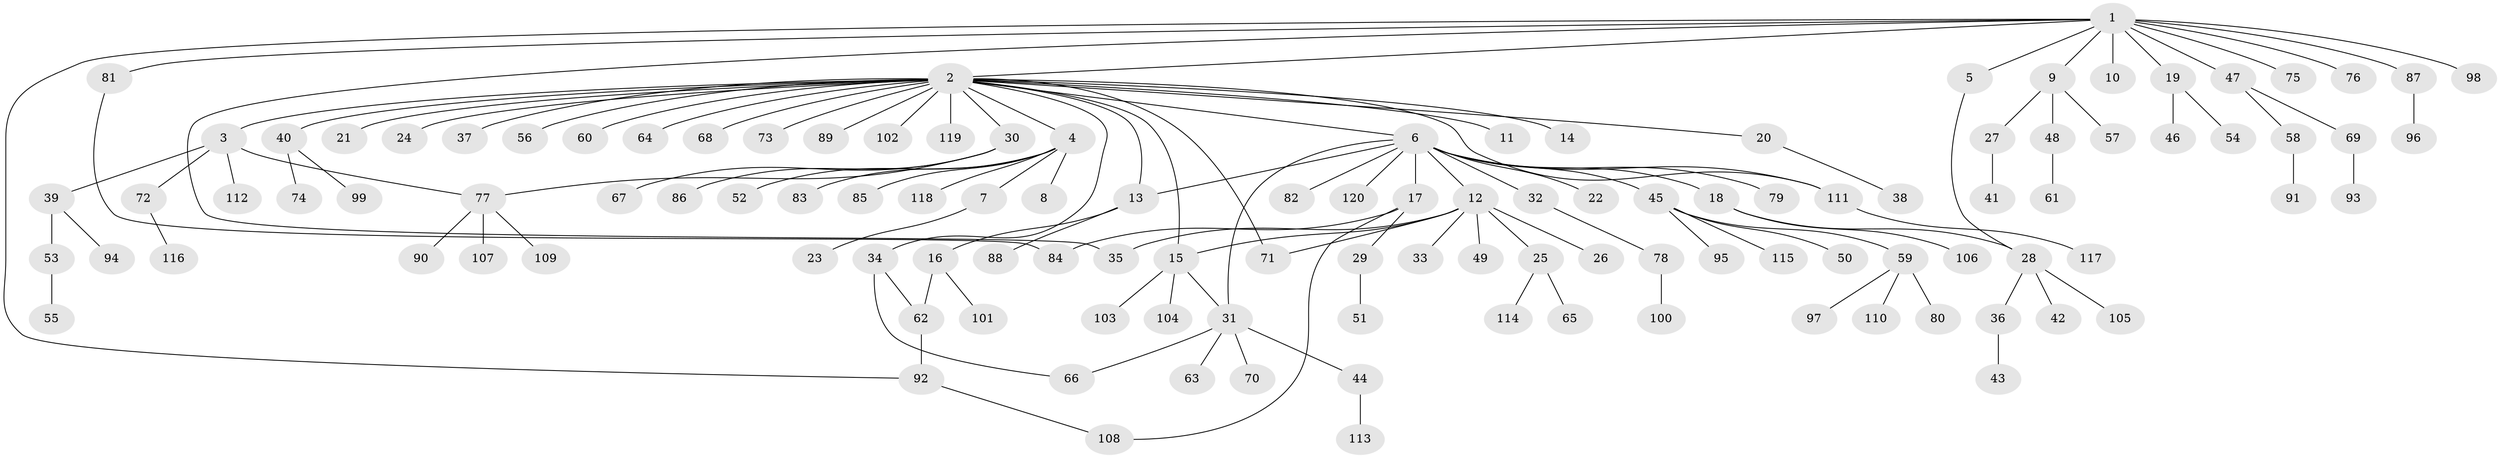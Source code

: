 // Generated by graph-tools (version 1.1) at 2025/49/03/09/25 03:49:55]
// undirected, 120 vertices, 132 edges
graph export_dot {
graph [start="1"]
  node [color=gray90,style=filled];
  1;
  2;
  3;
  4;
  5;
  6;
  7;
  8;
  9;
  10;
  11;
  12;
  13;
  14;
  15;
  16;
  17;
  18;
  19;
  20;
  21;
  22;
  23;
  24;
  25;
  26;
  27;
  28;
  29;
  30;
  31;
  32;
  33;
  34;
  35;
  36;
  37;
  38;
  39;
  40;
  41;
  42;
  43;
  44;
  45;
  46;
  47;
  48;
  49;
  50;
  51;
  52;
  53;
  54;
  55;
  56;
  57;
  58;
  59;
  60;
  61;
  62;
  63;
  64;
  65;
  66;
  67;
  68;
  69;
  70;
  71;
  72;
  73;
  74;
  75;
  76;
  77;
  78;
  79;
  80;
  81;
  82;
  83;
  84;
  85;
  86;
  87;
  88;
  89;
  90;
  91;
  92;
  93;
  94;
  95;
  96;
  97;
  98;
  99;
  100;
  101;
  102;
  103;
  104;
  105;
  106;
  107;
  108;
  109;
  110;
  111;
  112;
  113;
  114;
  115;
  116;
  117;
  118;
  119;
  120;
  1 -- 2;
  1 -- 5;
  1 -- 9;
  1 -- 10;
  1 -- 19;
  1 -- 35;
  1 -- 47;
  1 -- 75;
  1 -- 76;
  1 -- 81;
  1 -- 87;
  1 -- 92;
  1 -- 98;
  2 -- 3;
  2 -- 4;
  2 -- 6;
  2 -- 11;
  2 -- 13;
  2 -- 14;
  2 -- 15;
  2 -- 20;
  2 -- 21;
  2 -- 24;
  2 -- 30;
  2 -- 34;
  2 -- 37;
  2 -- 40;
  2 -- 56;
  2 -- 60;
  2 -- 64;
  2 -- 68;
  2 -- 71;
  2 -- 73;
  2 -- 89;
  2 -- 102;
  2 -- 111;
  2 -- 119;
  3 -- 39;
  3 -- 72;
  3 -- 77;
  3 -- 112;
  4 -- 7;
  4 -- 8;
  4 -- 52;
  4 -- 83;
  4 -- 85;
  4 -- 118;
  5 -- 28;
  6 -- 12;
  6 -- 13;
  6 -- 17;
  6 -- 18;
  6 -- 22;
  6 -- 31;
  6 -- 32;
  6 -- 45;
  6 -- 79;
  6 -- 82;
  6 -- 111;
  6 -- 120;
  7 -- 23;
  9 -- 27;
  9 -- 48;
  9 -- 57;
  12 -- 15;
  12 -- 25;
  12 -- 26;
  12 -- 33;
  12 -- 35;
  12 -- 49;
  12 -- 71;
  13 -- 16;
  13 -- 88;
  15 -- 31;
  15 -- 103;
  15 -- 104;
  16 -- 62;
  16 -- 101;
  17 -- 29;
  17 -- 84;
  17 -- 108;
  18 -- 28;
  18 -- 106;
  19 -- 46;
  19 -- 54;
  20 -- 38;
  25 -- 65;
  25 -- 114;
  27 -- 41;
  28 -- 36;
  28 -- 42;
  28 -- 105;
  29 -- 51;
  30 -- 67;
  30 -- 77;
  30 -- 86;
  31 -- 44;
  31 -- 63;
  31 -- 66;
  31 -- 70;
  32 -- 78;
  34 -- 62;
  34 -- 66;
  36 -- 43;
  39 -- 53;
  39 -- 94;
  40 -- 74;
  40 -- 99;
  44 -- 113;
  45 -- 50;
  45 -- 59;
  45 -- 95;
  45 -- 115;
  47 -- 58;
  47 -- 69;
  48 -- 61;
  53 -- 55;
  58 -- 91;
  59 -- 80;
  59 -- 97;
  59 -- 110;
  62 -- 92;
  69 -- 93;
  72 -- 116;
  77 -- 90;
  77 -- 107;
  77 -- 109;
  78 -- 100;
  81 -- 84;
  87 -- 96;
  92 -- 108;
  111 -- 117;
}
